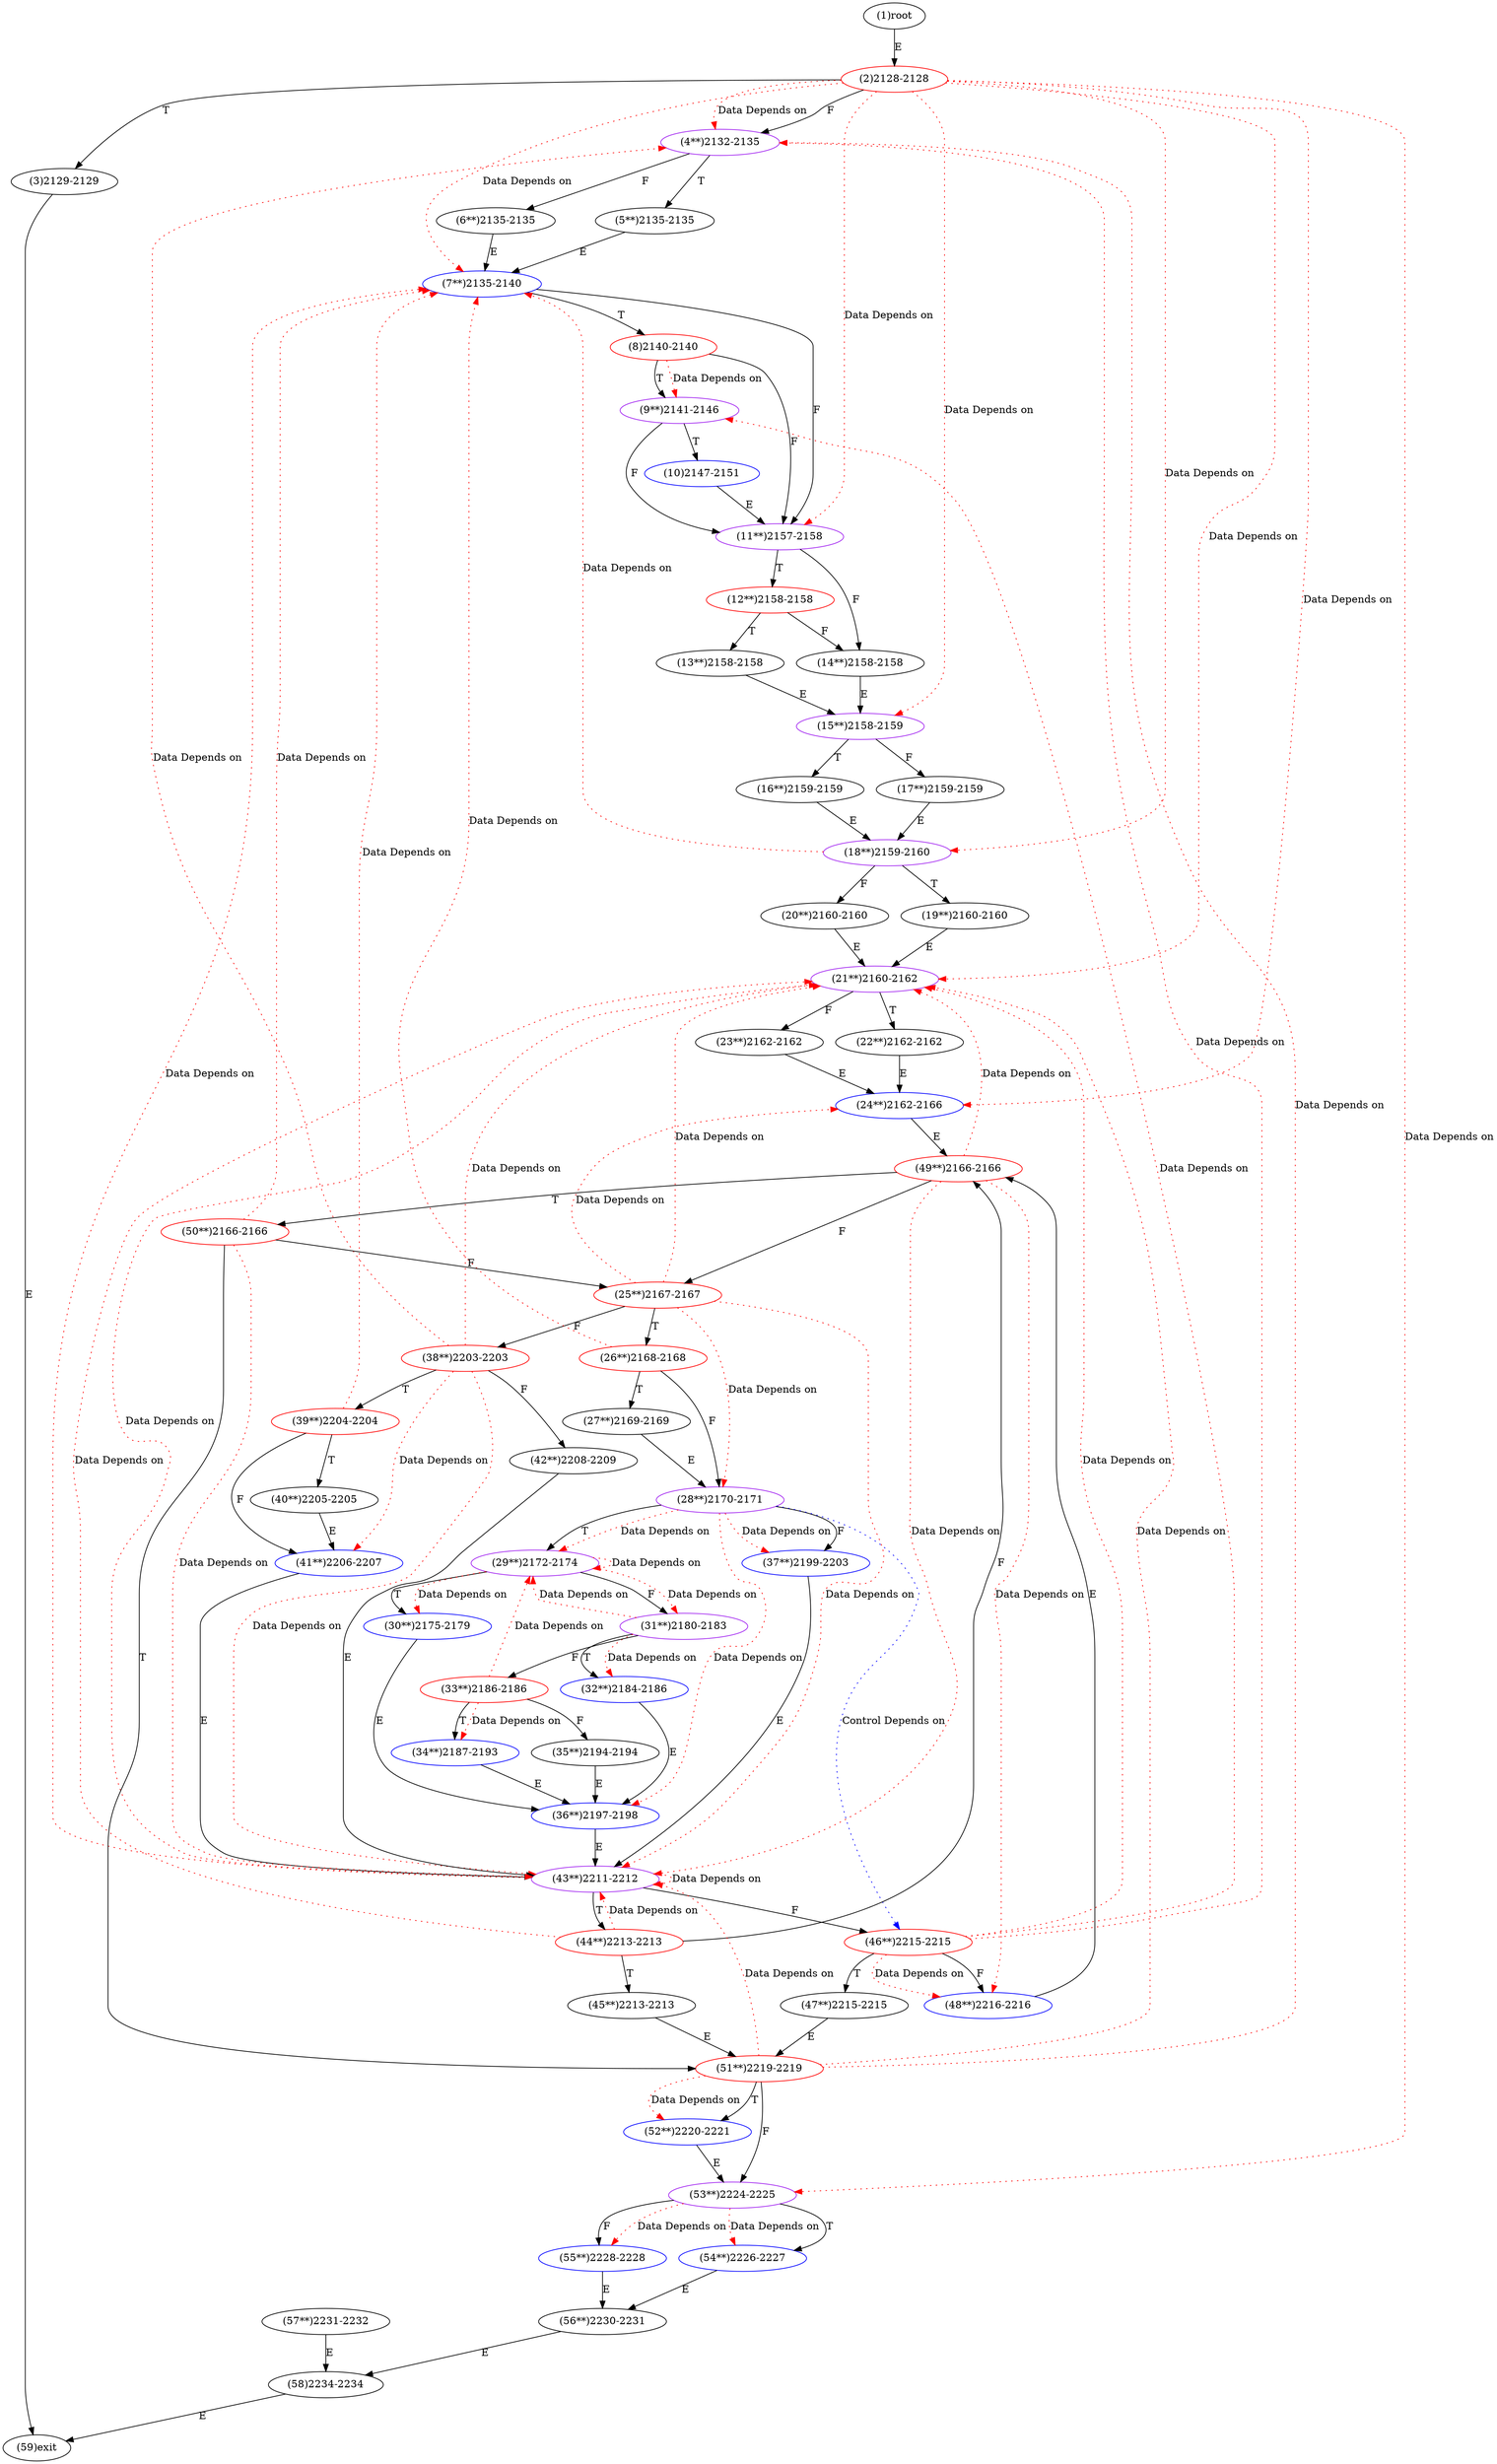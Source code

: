 digraph "" { 
1[ label="(1)root"];
2[ label="(2)2128-2128",color=red];
3[ label="(3)2129-2129"];
4[ label="(4**)2132-2135",color=purple];
5[ label="(5**)2135-2135"];
6[ label="(6**)2135-2135"];
7[ label="(7**)2135-2140",color=blue];
8[ label="(8)2140-2140",color=red];
9[ label="(9**)2141-2146",color=purple];
10[ label="(10)2147-2151",color=blue];
11[ label="(11**)2157-2158",color=purple];
12[ label="(12**)2158-2158",color=red];
13[ label="(13**)2158-2158"];
14[ label="(14**)2158-2158"];
15[ label="(15**)2158-2159",color=purple];
17[ label="(17**)2159-2159"];
16[ label="(16**)2159-2159"];
19[ label="(19**)2160-2160"];
18[ label="(18**)2159-2160",color=purple];
21[ label="(21**)2160-2162",color=purple];
20[ label="(20**)2160-2160"];
23[ label="(23**)2162-2162"];
22[ label="(22**)2162-2162"];
25[ label="(25**)2167-2167",color=red];
24[ label="(24**)2162-2166",color=blue];
27[ label="(27**)2169-2169"];
26[ label="(26**)2168-2168",color=red];
29[ label="(29**)2172-2174",color=purple];
28[ label="(28**)2170-2171",color=purple];
31[ label="(31**)2180-2183",color=purple];
30[ label="(30**)2175-2179",color=blue];
34[ label="(34**)2187-2193",color=blue];
35[ label="(35**)2194-2194"];
32[ label="(32**)2184-2186",color=blue];
33[ label="(33**)2186-2186",color=red];
38[ label="(38**)2203-2203",color=red];
39[ label="(39**)2204-2204",color=red];
36[ label="(36**)2197-2198",color=blue];
37[ label="(37**)2199-2203",color=blue];
42[ label="(42**)2208-2209"];
43[ label="(43**)2211-2212",color=purple];
40[ label="(40**)2205-2205"];
41[ label="(41**)2206-2207",color=blue];
46[ label="(46**)2215-2215",color=red];
47[ label="(47**)2215-2215"];
44[ label="(44**)2213-2213",color=red];
45[ label="(45**)2213-2213"];
51[ label="(51**)2219-2219",color=red];
50[ label="(50**)2166-2166",color=red];
49[ label="(49**)2166-2166",color=red];
48[ label="(48**)2216-2216",color=blue];
55[ label="(55**)2228-2228",color=blue];
54[ label="(54**)2226-2227",color=blue];
53[ label="(53**)2224-2225",color=purple];
52[ label="(52**)2220-2221",color=blue];
59[ label="(59)exit"];
58[ label="(58)2234-2234"];
57[ label="(57**)2231-2232"];
56[ label="(56**)2230-2231"];
1->2[ label="E"];
2->4[ label="F"];
2->3[ label="T"];
3->59[ label="E"];
4->6[ label="F"];
4->5[ label="T"];
5->7[ label="E"];
6->7[ label="E"];
7->11[ label="F"];
7->8[ label="T"];
8->11[ label="F"];
8->9[ label="T"];
9->11[ label="F"];
9->10[ label="T"];
10->11[ label="E"];
11->14[ label="F"];
11->12[ label="T"];
12->14[ label="F"];
12->13[ label="T"];
13->15[ label="E"];
14->15[ label="E"];
15->17[ label="F"];
15->16[ label="T"];
16->18[ label="E"];
17->18[ label="E"];
18->20[ label="F"];
18->19[ label="T"];
19->21[ label="E"];
20->21[ label="E"];
21->23[ label="F"];
21->22[ label="T"];
22->24[ label="E"];
23->24[ label="E"];
24->49[ label="E"];
25->38[ label="F"];
25->26[ label="T"];
26->28[ label="F"];
26->27[ label="T"];
27->28[ label="E"];
28->37[ label="F"];
28->29[ label="T"];
29->31[ label="F"];
29->30[ label="T"];
30->36[ label="E"];
31->33[ label="F"];
31->32[ label="T"];
32->36[ label="E"];
33->35[ label="F"];
33->34[ label="T"];
34->36[ label="E"];
35->36[ label="E"];
36->43[ label="E"];
37->43[ label="E"];
38->42[ label="F"];
38->39[ label="T"];
39->41[ label="F"];
39->40[ label="T"];
40->41[ label="E"];
41->43[ label="E"];
42->43[ label="E"];
43->46[ label="F"];
43->44[ label="T"];
44->49[ label="F"];
44->45[ label="T"];
45->51[ label="E"];
46->48[ label="F"];
46->47[ label="T"];
47->51[ label="E"];
48->49[ label="E"];
49->25[ label="F"];
49->50[ label="T"];
50->25[ label="F"];
50->51[ label="T"];
51->53[ label="F"];
51->52[ label="T"];
52->53[ label="E"];
53->55[ label="F"];
53->54[ label="T"];
54->56[ label="E"];
55->56[ label="E"];
56->58[ label="E"];
57->58[ label="E"];
58->59[ label="E"];
2->18[ color="red" label="Data Depends on" style = dotted ];
2->53[ color="red" label="Data Depends on" style = dotted ];
2->7[ color="red" label="Data Depends on" style = dotted ];
2->21[ color="red" label="Data Depends on" style = dotted ];
2->4[ color="red" label="Data Depends on" style = dotted ];
2->11[ color="red" label="Data Depends on" style = dotted ];
2->24[ color="red" label="Data Depends on" style = dotted ];
2->15[ color="red" label="Data Depends on" style = dotted ];
8->9[ color="red" label="Data Depends on" style = dotted ];
18->7[ color="red" label="Data Depends on" style = dotted ];
25->43[ color="red" label="Data Depends on" style = dotted ];
25->24[ color="red" label="Data Depends on" style = dotted ];
25->28[ color="red" label="Data Depends on" style = dotted ];
25->21[ color="red" label="Data Depends on" style = dotted ];
26->7[ color="red" label="Data Depends on" style = dotted ];
29->29[ color="red" label="Data Depends on" style = dotted ];
29->31[ color="red" label="Data Depends on" style = dotted ];
29->30[ color="red" label="Data Depends on" style = dotted ];
28->46[ color="blue" label="Control Depends on" style = dotted ];
28->29[ color="red" label="Data Depends on" style = dotted ];
28->37[ color="red" label="Data Depends on" style = dotted ];
28->36[ color="red" label="Data Depends on" style = dotted ];
31->29[ color="red" label="Data Depends on" style = dotted ];
31->32[ color="red" label="Data Depends on" style = dotted ];
33->34[ color="red" label="Data Depends on" style = dotted ];
33->29[ color="red" label="Data Depends on" style = dotted ];
38->4[ color="red" label="Data Depends on" style = dotted ];
38->21[ color="red" label="Data Depends on" style = dotted ];
38->43[ color="red" label="Data Depends on" style = dotted ];
38->41[ color="red" label="Data Depends on" style = dotted ];
39->7[ color="red" label="Data Depends on" style = dotted ];
43->43[ color="red" label="Data Depends on" style = dotted ];
43->21[ color="red" label="Data Depends on" style = dotted ];
43->7[ color="red" label="Data Depends on" style = dotted ];
46->9[ color="red" label="Data Depends on" style = dotted ];
46->4[ color="red" label="Data Depends on" style = dotted ];
46->21[ color="red" label="Data Depends on" style = dotted ];
46->48[ color="red" label="Data Depends on" style = dotted ];
44->43[ color="red" label="Data Depends on" style = dotted ];
44->21[ color="red" label="Data Depends on" style = dotted ];
51->21[ color="red" label="Data Depends on" style = dotted ];
51->4[ color="red" label="Data Depends on" style = dotted ];
51->52[ color="red" label="Data Depends on" style = dotted ];
51->43[ color="red" label="Data Depends on" style = dotted ];
50->7[ color="red" label="Data Depends on" style = dotted ];
50->43[ color="red" label="Data Depends on" style = dotted ];
49->48[ color="red" label="Data Depends on" style = dotted ];
49->21[ color="red" label="Data Depends on" style = dotted ];
49->43[ color="red" label="Data Depends on" style = dotted ];
53->55[ color="red" label="Data Depends on" style = dotted ];
53->54[ color="red" label="Data Depends on" style = dotted ];
}